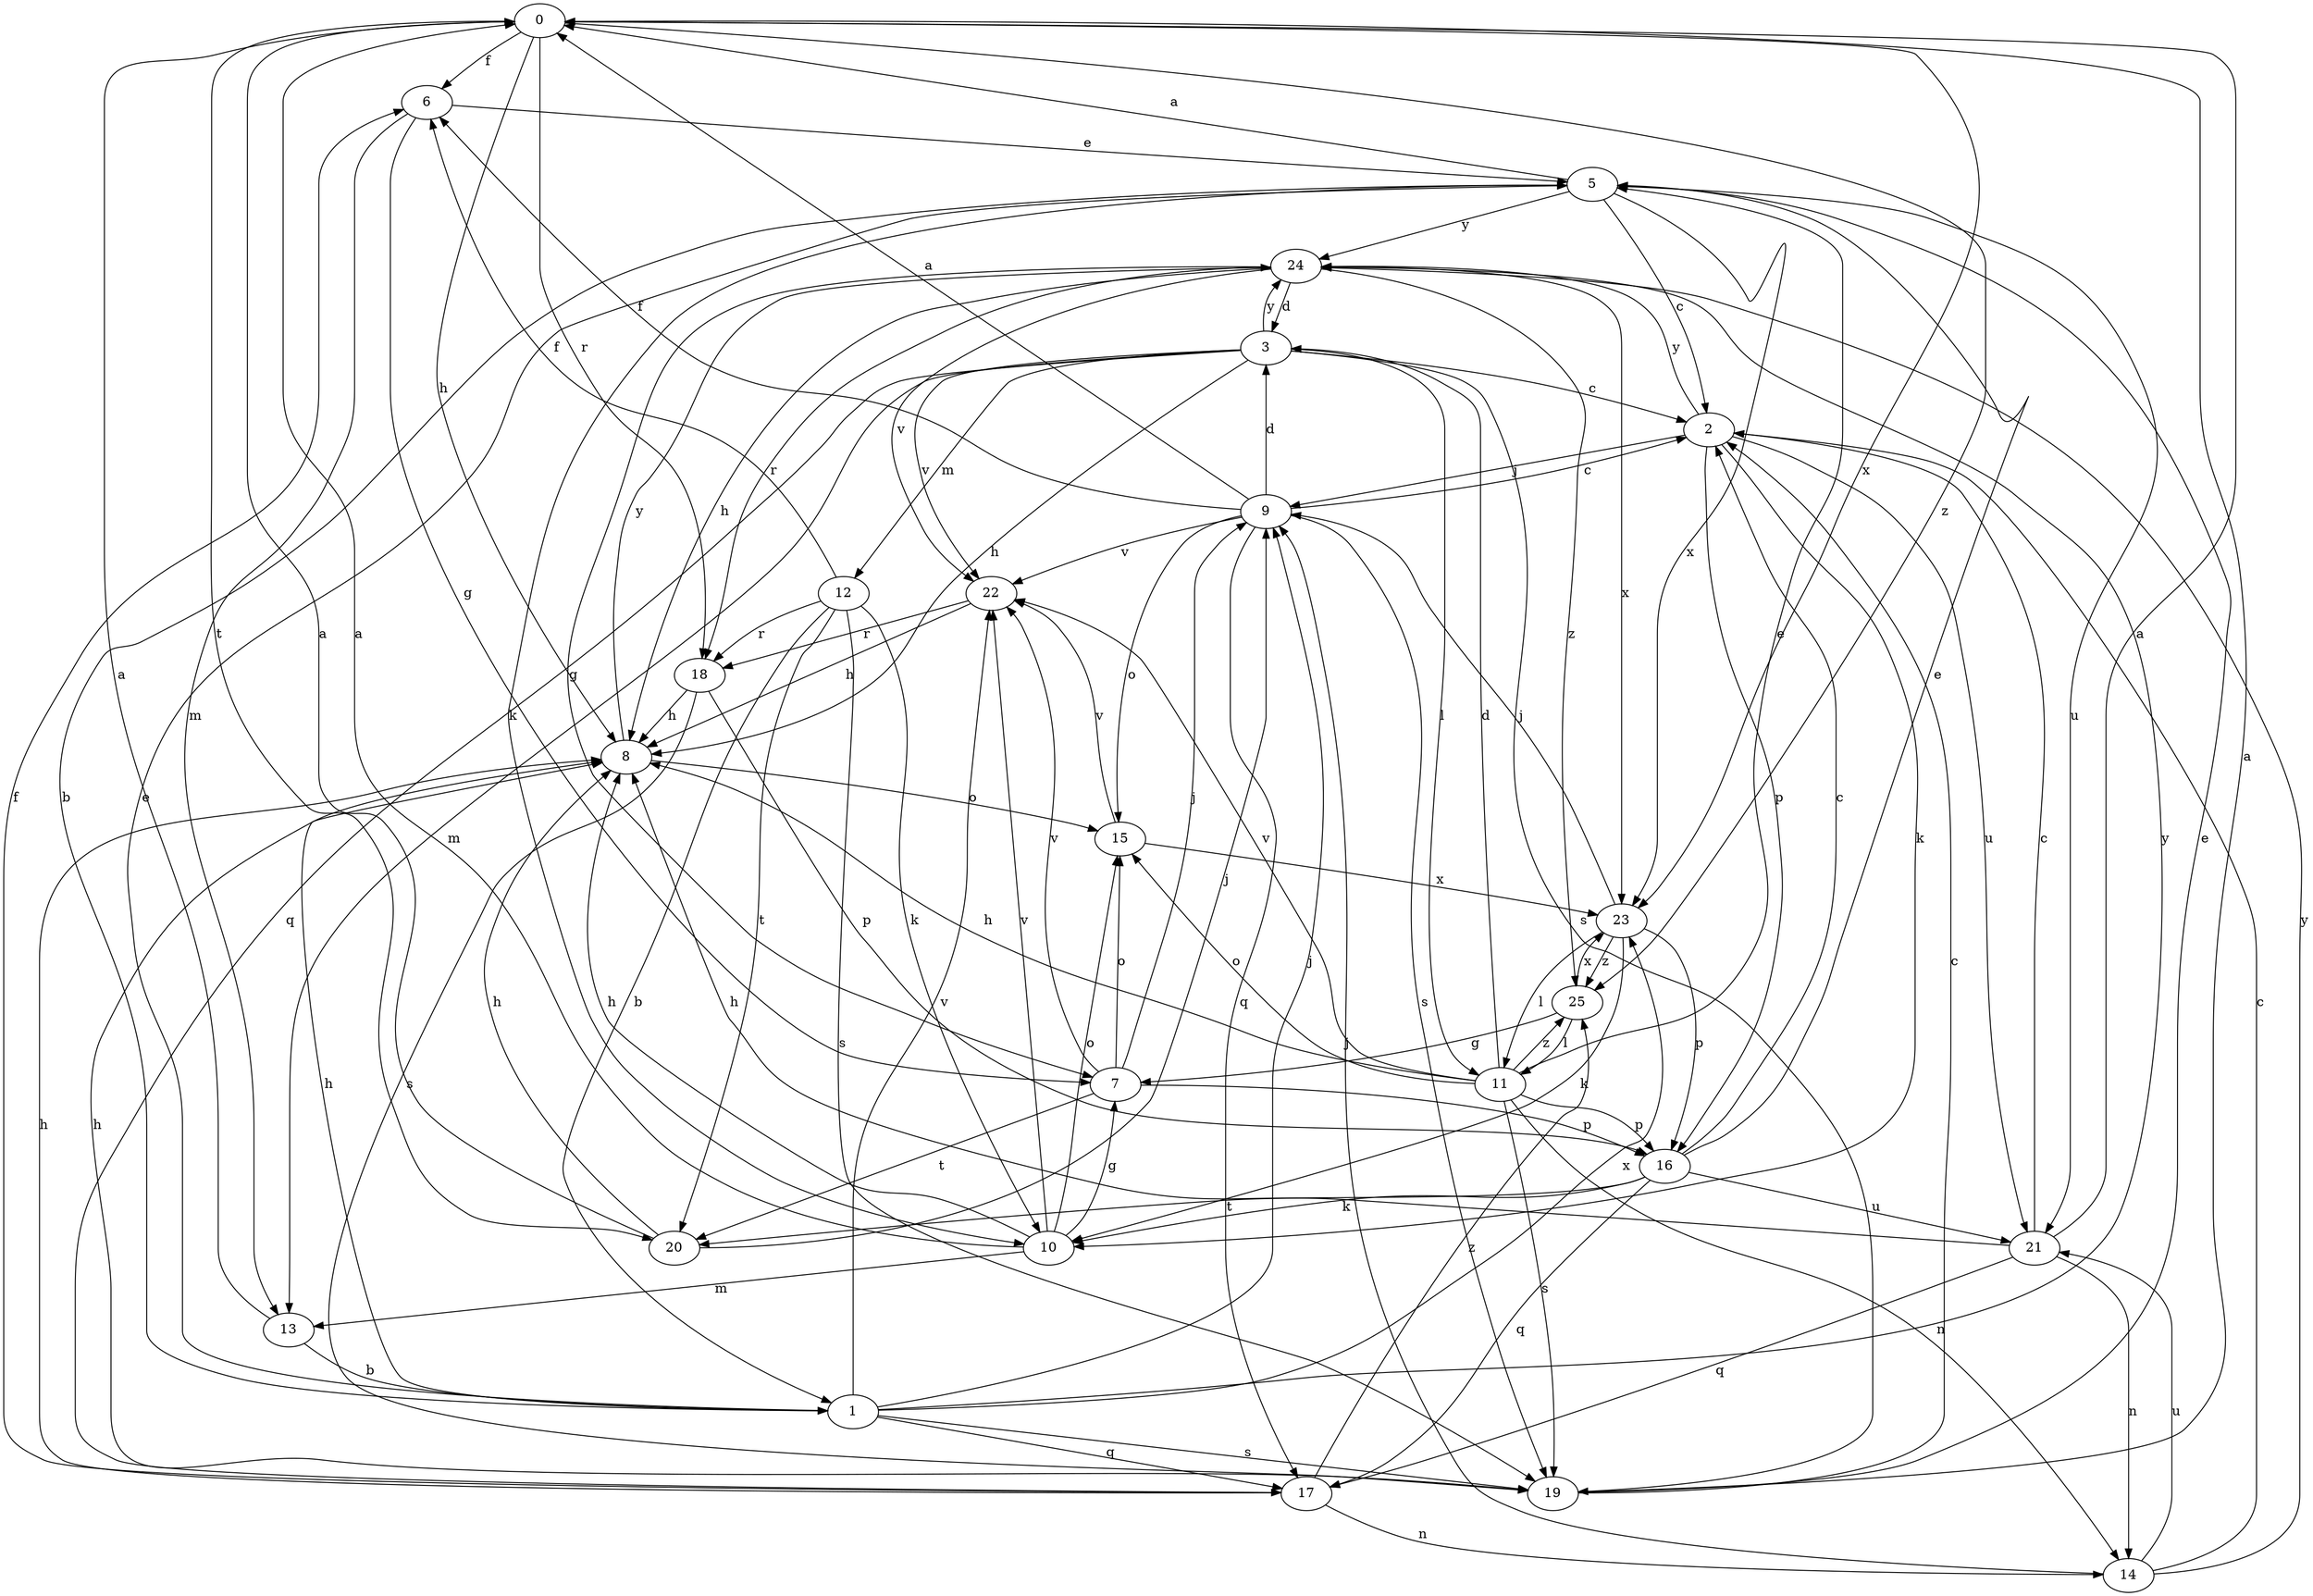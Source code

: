 strict digraph  {
0;
1;
2;
3;
5;
6;
7;
8;
9;
10;
11;
12;
13;
14;
15;
16;
17;
18;
19;
20;
21;
22;
23;
24;
25;
0 -> 6  [label=f];
0 -> 8  [label=h];
0 -> 18  [label=r];
0 -> 20  [label=t];
0 -> 23  [label=x];
0 -> 25  [label=z];
1 -> 5  [label=e];
1 -> 8  [label=h];
1 -> 9  [label=j];
1 -> 17  [label=q];
1 -> 19  [label=s];
1 -> 22  [label=v];
1 -> 23  [label=x];
1 -> 24  [label=y];
2 -> 9  [label=j];
2 -> 10  [label=k];
2 -> 16  [label=p];
2 -> 21  [label=u];
2 -> 24  [label=y];
3 -> 2  [label=c];
3 -> 8  [label=h];
3 -> 11  [label=l];
3 -> 12  [label=m];
3 -> 13  [label=m];
3 -> 17  [label=q];
3 -> 19  [label=s];
3 -> 22  [label=v];
3 -> 24  [label=y];
5 -> 0  [label=a];
5 -> 1  [label=b];
5 -> 2  [label=c];
5 -> 10  [label=k];
5 -> 21  [label=u];
5 -> 23  [label=x];
5 -> 24  [label=y];
6 -> 5  [label=e];
6 -> 7  [label=g];
6 -> 13  [label=m];
7 -> 9  [label=j];
7 -> 15  [label=o];
7 -> 16  [label=p];
7 -> 20  [label=t];
7 -> 22  [label=v];
8 -> 15  [label=o];
8 -> 24  [label=y];
9 -> 0  [label=a];
9 -> 2  [label=c];
9 -> 3  [label=d];
9 -> 6  [label=f];
9 -> 15  [label=o];
9 -> 17  [label=q];
9 -> 19  [label=s];
9 -> 22  [label=v];
10 -> 0  [label=a];
10 -> 7  [label=g];
10 -> 8  [label=h];
10 -> 13  [label=m];
10 -> 15  [label=o];
10 -> 22  [label=v];
11 -> 3  [label=d];
11 -> 5  [label=e];
11 -> 8  [label=h];
11 -> 14  [label=n];
11 -> 15  [label=o];
11 -> 16  [label=p];
11 -> 19  [label=s];
11 -> 22  [label=v];
11 -> 25  [label=z];
12 -> 1  [label=b];
12 -> 6  [label=f];
12 -> 10  [label=k];
12 -> 18  [label=r];
12 -> 19  [label=s];
12 -> 20  [label=t];
13 -> 0  [label=a];
13 -> 1  [label=b];
14 -> 2  [label=c];
14 -> 9  [label=j];
14 -> 21  [label=u];
14 -> 24  [label=y];
15 -> 22  [label=v];
15 -> 23  [label=x];
16 -> 2  [label=c];
16 -> 5  [label=e];
16 -> 10  [label=k];
16 -> 17  [label=q];
16 -> 20  [label=t];
16 -> 21  [label=u];
17 -> 6  [label=f];
17 -> 8  [label=h];
17 -> 14  [label=n];
17 -> 25  [label=z];
18 -> 8  [label=h];
18 -> 16  [label=p];
18 -> 19  [label=s];
19 -> 0  [label=a];
19 -> 2  [label=c];
19 -> 5  [label=e];
19 -> 8  [label=h];
20 -> 0  [label=a];
20 -> 8  [label=h];
20 -> 9  [label=j];
21 -> 0  [label=a];
21 -> 2  [label=c];
21 -> 8  [label=h];
21 -> 14  [label=n];
21 -> 17  [label=q];
22 -> 8  [label=h];
22 -> 18  [label=r];
23 -> 9  [label=j];
23 -> 10  [label=k];
23 -> 11  [label=l];
23 -> 16  [label=p];
23 -> 25  [label=z];
24 -> 3  [label=d];
24 -> 7  [label=g];
24 -> 8  [label=h];
24 -> 18  [label=r];
24 -> 22  [label=v];
24 -> 23  [label=x];
24 -> 25  [label=z];
25 -> 7  [label=g];
25 -> 11  [label=l];
25 -> 23  [label=x];
}
